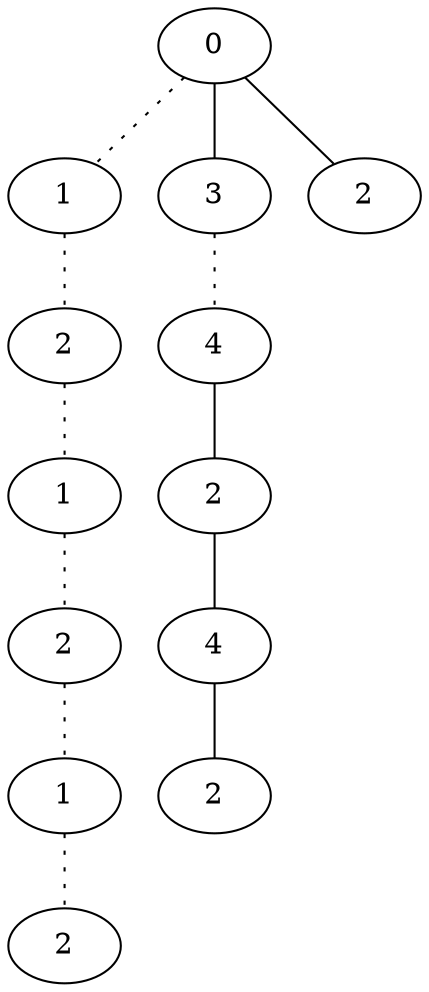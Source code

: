 graph {
a0[label=0];
a1[label=1];
a2[label=2];
a3[label=1];
a4[label=2];
a5[label=1];
a6[label=2];
a7[label=3];
a8[label=4];
a9[label=2];
a10[label=4];
a11[label=2];
a12[label=2];
a0 -- a1 [style=dotted];
a0 -- a7;
a0 -- a12;
a1 -- a2 [style=dotted];
a2 -- a3 [style=dotted];
a3 -- a4 [style=dotted];
a4 -- a5 [style=dotted];
a5 -- a6 [style=dotted];
a7 -- a8 [style=dotted];
a8 -- a9;
a9 -- a10;
a10 -- a11;
}
